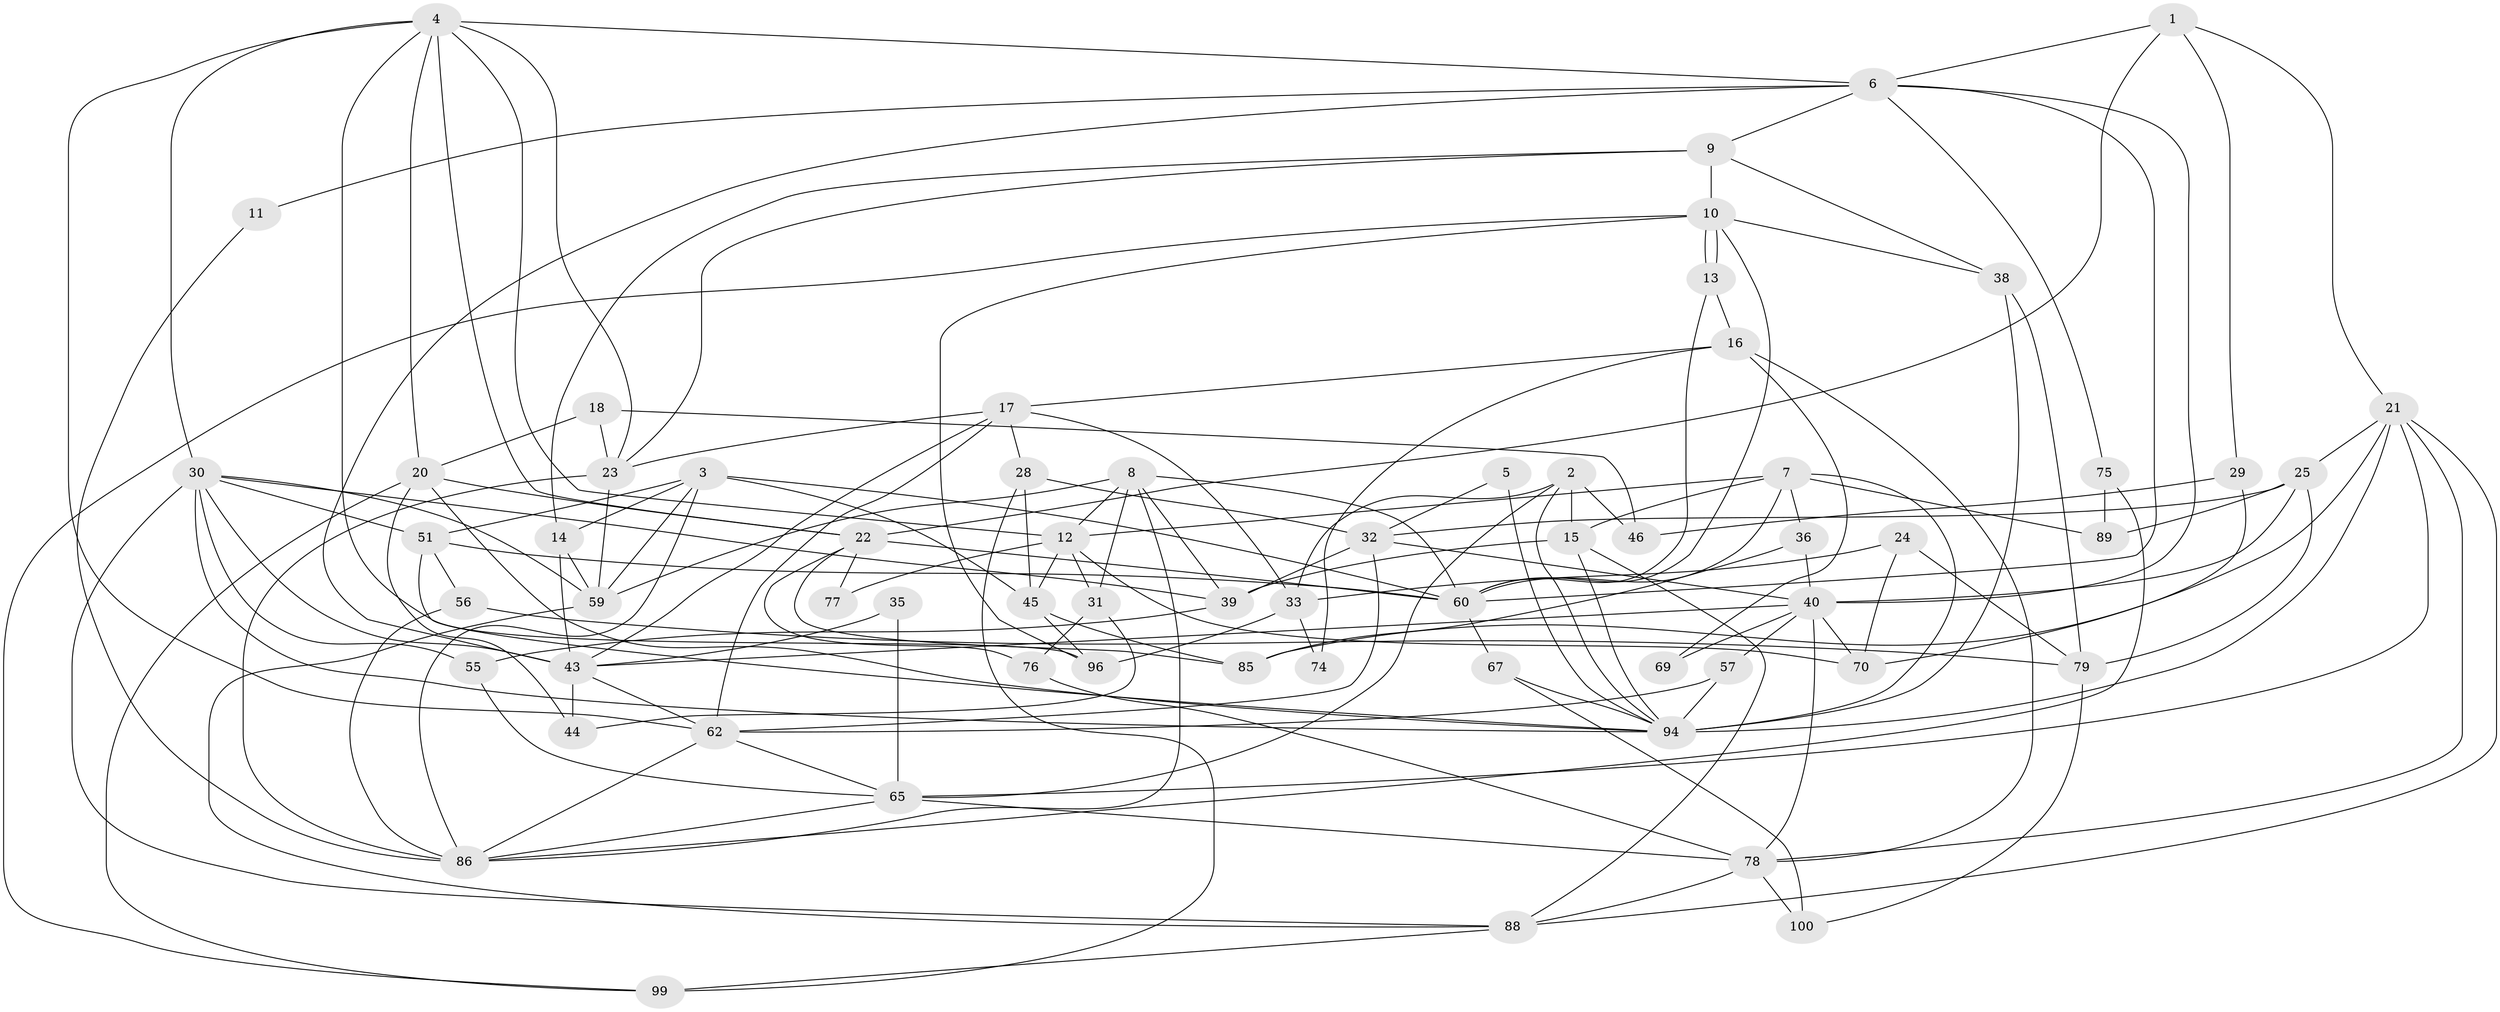 // original degree distribution, {4: 0.3, 3: 0.34, 2: 0.07, 8: 0.03, 6: 0.08, 5: 0.17, 7: 0.01}
// Generated by graph-tools (version 1.1) at 2025/38/02/21/25 10:38:59]
// undirected, 64 vertices, 158 edges
graph export_dot {
graph [start="1"]
  node [color=gray90,style=filled];
  1;
  2 [super="+83"];
  3 [super="+84"];
  4 [super="+63"];
  5;
  6 [super="+19"];
  7 [super="+58"];
  8;
  9 [super="+34"];
  10 [super="+52"];
  11;
  12 [super="+90"];
  13 [super="+72"];
  14;
  15 [super="+54"];
  16 [super="+26"];
  17 [super="+42"];
  18;
  20 [super="+27"];
  21 [super="+41"];
  22 [super="+50"];
  23 [super="+48"];
  24;
  25 [super="+97"];
  28 [super="+37"];
  29 [super="+82"];
  30 [super="+66"];
  31 [super="+53"];
  32 [super="+47"];
  33 [super="+91"];
  35;
  36;
  38;
  39 [super="+95"];
  40 [super="+64"];
  43 [super="+73"];
  44;
  45 [super="+49"];
  46;
  51 [super="+71"];
  55;
  56;
  57;
  59 [super="+68"];
  60 [super="+61"];
  62 [super="+80"];
  65 [super="+81"];
  67;
  69;
  70;
  74;
  75;
  76;
  77;
  78 [super="+92"];
  79 [super="+93"];
  85;
  86 [super="+87"];
  88;
  89;
  94 [super="+98"];
  96;
  99;
  100;
  1 -- 22;
  1 -- 21;
  1 -- 6;
  1 -- 29;
  2 -- 15 [weight=2];
  2 -- 33;
  2 -- 46;
  2 -- 94;
  2 -- 65;
  3 -- 59;
  3 -- 51;
  3 -- 86;
  3 -- 60;
  3 -- 45;
  3 -- 14;
  4 -- 30;
  4 -- 96;
  4 -- 23;
  4 -- 6;
  4 -- 22;
  4 -- 12;
  4 -- 62;
  4 -- 20;
  5 -- 94;
  5 -- 32;
  6 -- 11;
  6 -- 40;
  6 -- 75;
  6 -- 43;
  6 -- 60;
  6 -- 9;
  7 -- 60;
  7 -- 89;
  7 -- 94;
  7 -- 12;
  7 -- 36;
  7 -- 15;
  8 -- 60;
  8 -- 31;
  8 -- 59;
  8 -- 86;
  8 -- 39;
  8 -- 12;
  9 -- 10;
  9 -- 38;
  9 -- 23;
  9 -- 14;
  10 -- 13;
  10 -- 13;
  10 -- 99;
  10 -- 96;
  10 -- 38;
  10 -- 60;
  11 -- 86;
  12 -- 77;
  12 -- 70;
  12 -- 45;
  12 -- 31;
  13 -- 16;
  13 -- 60;
  14 -- 43;
  14 -- 59;
  15 -- 88;
  15 -- 94;
  15 -- 39;
  16 -- 17;
  16 -- 78;
  16 -- 74;
  16 -- 69;
  17 -- 43;
  17 -- 33;
  17 -- 28;
  17 -- 62;
  17 -- 23;
  18 -- 20;
  18 -- 23;
  18 -- 46;
  20 -- 99;
  20 -- 22;
  20 -- 44;
  20 -- 94;
  21 -- 85;
  21 -- 88;
  21 -- 78;
  21 -- 94;
  21 -- 25;
  21 -- 65;
  22 -- 85;
  22 -- 76;
  22 -- 77;
  22 -- 60;
  23 -- 59;
  23 -- 86;
  24 -- 70;
  24 -- 33;
  24 -- 79;
  25 -- 89;
  25 -- 32;
  25 -- 40;
  25 -- 79;
  28 -- 45;
  28 -- 32;
  28 -- 99;
  29 -- 70;
  29 -- 46;
  30 -- 55;
  30 -- 94;
  30 -- 39;
  30 -- 88;
  30 -- 59;
  30 -- 51;
  30 -- 43;
  31 -- 76;
  31 -- 44;
  32 -- 39;
  32 -- 40;
  32 -- 62;
  33 -- 96;
  33 -- 74;
  35 -- 43;
  35 -- 65;
  36 -- 85;
  36 -- 40;
  38 -- 79;
  38 -- 94;
  39 -- 55;
  40 -- 69;
  40 -- 70;
  40 -- 57;
  40 -- 78;
  40 -- 43;
  43 -- 44;
  43 -- 62;
  45 -- 96;
  45 -- 85;
  51 -- 56;
  51 -- 94;
  51 -- 60;
  55 -- 65;
  56 -- 86;
  56 -- 79;
  57 -- 94;
  57 -- 62;
  59 -- 88;
  60 -- 67;
  62 -- 65;
  62 -- 86;
  65 -- 86;
  65 -- 78;
  67 -- 100;
  67 -- 94;
  75 -- 89;
  75 -- 86;
  76 -- 78;
  78 -- 88;
  78 -- 100;
  79 -- 100;
  88 -- 99;
}
